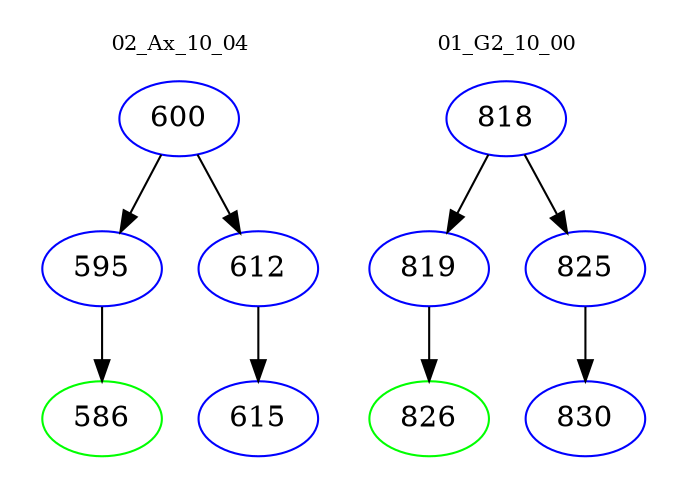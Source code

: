 digraph{
subgraph cluster_0 {
color = white
label = "02_Ax_10_04";
fontsize=10;
T0_600 [label="600", color="blue"]
T0_600 -> T0_595 [color="black"]
T0_595 [label="595", color="blue"]
T0_595 -> T0_586 [color="black"]
T0_586 [label="586", color="green"]
T0_600 -> T0_612 [color="black"]
T0_612 [label="612", color="blue"]
T0_612 -> T0_615 [color="black"]
T0_615 [label="615", color="blue"]
}
subgraph cluster_1 {
color = white
label = "01_G2_10_00";
fontsize=10;
T1_818 [label="818", color="blue"]
T1_818 -> T1_819 [color="black"]
T1_819 [label="819", color="blue"]
T1_819 -> T1_826 [color="black"]
T1_826 [label="826", color="green"]
T1_818 -> T1_825 [color="black"]
T1_825 [label="825", color="blue"]
T1_825 -> T1_830 [color="black"]
T1_830 [label="830", color="blue"]
}
}
